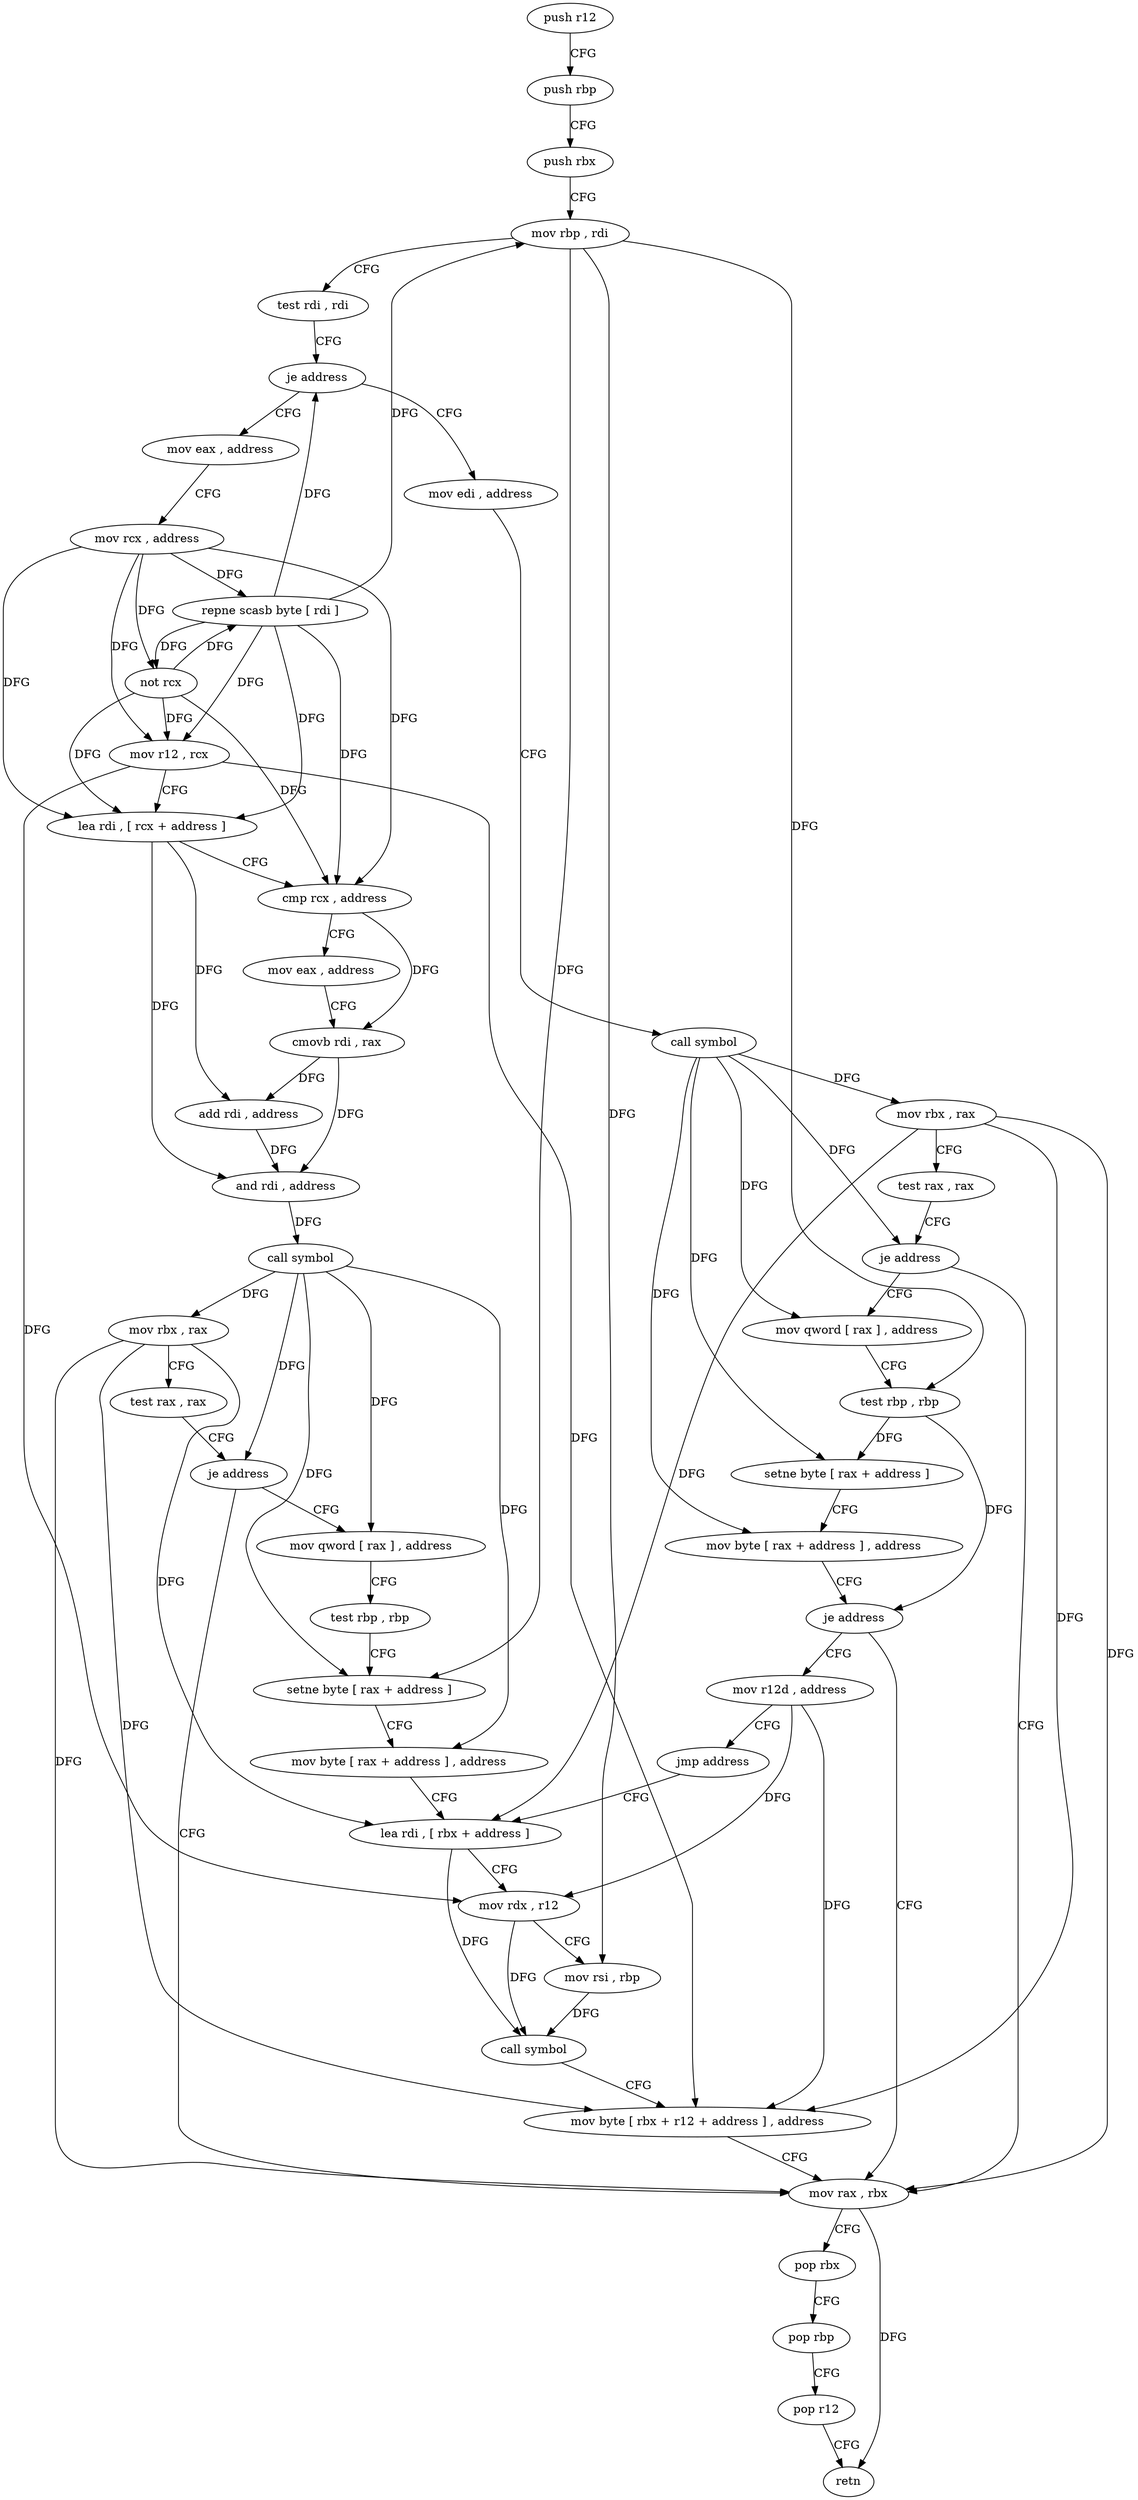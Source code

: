 digraph "func" {
"4374241" [label = "push r12" ]
"4374243" [label = "push rbp" ]
"4374244" [label = "push rbx" ]
"4374245" [label = "mov rbp , rdi" ]
"4374248" [label = "test rdi , rdi" ]
"4374251" [label = "je address" ]
"4374358" [label = "mov edi , address" ]
"4374253" [label = "mov eax , address" ]
"4374363" [label = "call symbol" ]
"4374368" [label = "mov rbx , rax" ]
"4374371" [label = "test rax , rax" ]
"4374374" [label = "je address" ]
"4374350" [label = "mov rax , rbx" ]
"4374376" [label = "mov qword [ rax ] , address" ]
"4374258" [label = "mov rcx , address" ]
"4374265" [label = "repne scasb byte [ rdi ]" ]
"4374267" [label = "not rcx" ]
"4374270" [label = "mov r12 , rcx" ]
"4374273" [label = "lea rdi , [ rcx + address ]" ]
"4374277" [label = "cmp rcx , address" ]
"4374281" [label = "mov eax , address" ]
"4374286" [label = "cmovb rdi , rax" ]
"4374290" [label = "add rdi , address" ]
"4374294" [label = "and rdi , address" ]
"4374298" [label = "call symbol" ]
"4374303" [label = "mov rbx , rax" ]
"4374306" [label = "test rax , rax" ]
"4374309" [label = "je address" ]
"4374311" [label = "mov qword [ rax ] , address" ]
"4374353" [label = "pop rbx" ]
"4374354" [label = "pop rbp" ]
"4374355" [label = "pop r12" ]
"4374357" [label = "retn" ]
"4374383" [label = "test rbp , rbp" ]
"4374386" [label = "setne byte [ rax + address ]" ]
"4374390" [label = "mov byte [ rax + address ] , address" ]
"4374394" [label = "je address" ]
"4374396" [label = "mov r12d , address" ]
"4374318" [label = "test rbp , rbp" ]
"4374321" [label = "setne byte [ rax + address ]" ]
"4374325" [label = "mov byte [ rax + address ] , address" ]
"4374329" [label = "lea rdi , [ rbx + address ]" ]
"4374402" [label = "jmp address" ]
"4374333" [label = "mov rdx , r12" ]
"4374336" [label = "mov rsi , rbp" ]
"4374339" [label = "call symbol" ]
"4374344" [label = "mov byte [ rbx + r12 + address ] , address" ]
"4374241" -> "4374243" [ label = "CFG" ]
"4374243" -> "4374244" [ label = "CFG" ]
"4374244" -> "4374245" [ label = "CFG" ]
"4374245" -> "4374248" [ label = "CFG" ]
"4374245" -> "4374383" [ label = "DFG" ]
"4374245" -> "4374336" [ label = "DFG" ]
"4374245" -> "4374321" [ label = "DFG" ]
"4374248" -> "4374251" [ label = "CFG" ]
"4374251" -> "4374358" [ label = "CFG" ]
"4374251" -> "4374253" [ label = "CFG" ]
"4374358" -> "4374363" [ label = "CFG" ]
"4374253" -> "4374258" [ label = "CFG" ]
"4374363" -> "4374368" [ label = "DFG" ]
"4374363" -> "4374374" [ label = "DFG" ]
"4374363" -> "4374376" [ label = "DFG" ]
"4374363" -> "4374386" [ label = "DFG" ]
"4374363" -> "4374390" [ label = "DFG" ]
"4374368" -> "4374371" [ label = "CFG" ]
"4374368" -> "4374350" [ label = "DFG" ]
"4374368" -> "4374329" [ label = "DFG" ]
"4374368" -> "4374344" [ label = "DFG" ]
"4374371" -> "4374374" [ label = "CFG" ]
"4374374" -> "4374350" [ label = "CFG" ]
"4374374" -> "4374376" [ label = "CFG" ]
"4374350" -> "4374353" [ label = "CFG" ]
"4374350" -> "4374357" [ label = "DFG" ]
"4374376" -> "4374383" [ label = "CFG" ]
"4374258" -> "4374265" [ label = "DFG" ]
"4374258" -> "4374267" [ label = "DFG" ]
"4374258" -> "4374270" [ label = "DFG" ]
"4374258" -> "4374273" [ label = "DFG" ]
"4374258" -> "4374277" [ label = "DFG" ]
"4374265" -> "4374267" [ label = "DFG" ]
"4374265" -> "4374245" [ label = "DFG" ]
"4374265" -> "4374251" [ label = "DFG" ]
"4374265" -> "4374270" [ label = "DFG" ]
"4374265" -> "4374273" [ label = "DFG" ]
"4374265" -> "4374277" [ label = "DFG" ]
"4374267" -> "4374270" [ label = "DFG" ]
"4374267" -> "4374265" [ label = "DFG" ]
"4374267" -> "4374273" [ label = "DFG" ]
"4374267" -> "4374277" [ label = "DFG" ]
"4374270" -> "4374273" [ label = "CFG" ]
"4374270" -> "4374333" [ label = "DFG" ]
"4374270" -> "4374344" [ label = "DFG" ]
"4374273" -> "4374277" [ label = "CFG" ]
"4374273" -> "4374290" [ label = "DFG" ]
"4374273" -> "4374294" [ label = "DFG" ]
"4374277" -> "4374281" [ label = "CFG" ]
"4374277" -> "4374286" [ label = "DFG" ]
"4374281" -> "4374286" [ label = "CFG" ]
"4374286" -> "4374290" [ label = "DFG" ]
"4374286" -> "4374294" [ label = "DFG" ]
"4374290" -> "4374294" [ label = "DFG" ]
"4374294" -> "4374298" [ label = "DFG" ]
"4374298" -> "4374303" [ label = "DFG" ]
"4374298" -> "4374309" [ label = "DFG" ]
"4374298" -> "4374311" [ label = "DFG" ]
"4374298" -> "4374321" [ label = "DFG" ]
"4374298" -> "4374325" [ label = "DFG" ]
"4374303" -> "4374306" [ label = "CFG" ]
"4374303" -> "4374350" [ label = "DFG" ]
"4374303" -> "4374329" [ label = "DFG" ]
"4374303" -> "4374344" [ label = "DFG" ]
"4374306" -> "4374309" [ label = "CFG" ]
"4374309" -> "4374350" [ label = "CFG" ]
"4374309" -> "4374311" [ label = "CFG" ]
"4374311" -> "4374318" [ label = "CFG" ]
"4374353" -> "4374354" [ label = "CFG" ]
"4374354" -> "4374355" [ label = "CFG" ]
"4374355" -> "4374357" [ label = "CFG" ]
"4374383" -> "4374386" [ label = "DFG" ]
"4374383" -> "4374394" [ label = "DFG" ]
"4374386" -> "4374390" [ label = "CFG" ]
"4374390" -> "4374394" [ label = "CFG" ]
"4374394" -> "4374350" [ label = "CFG" ]
"4374394" -> "4374396" [ label = "CFG" ]
"4374396" -> "4374402" [ label = "CFG" ]
"4374396" -> "4374333" [ label = "DFG" ]
"4374396" -> "4374344" [ label = "DFG" ]
"4374318" -> "4374321" [ label = "CFG" ]
"4374321" -> "4374325" [ label = "CFG" ]
"4374325" -> "4374329" [ label = "CFG" ]
"4374329" -> "4374333" [ label = "CFG" ]
"4374329" -> "4374339" [ label = "DFG" ]
"4374402" -> "4374329" [ label = "CFG" ]
"4374333" -> "4374336" [ label = "CFG" ]
"4374333" -> "4374339" [ label = "DFG" ]
"4374336" -> "4374339" [ label = "DFG" ]
"4374339" -> "4374344" [ label = "CFG" ]
"4374344" -> "4374350" [ label = "CFG" ]
}
